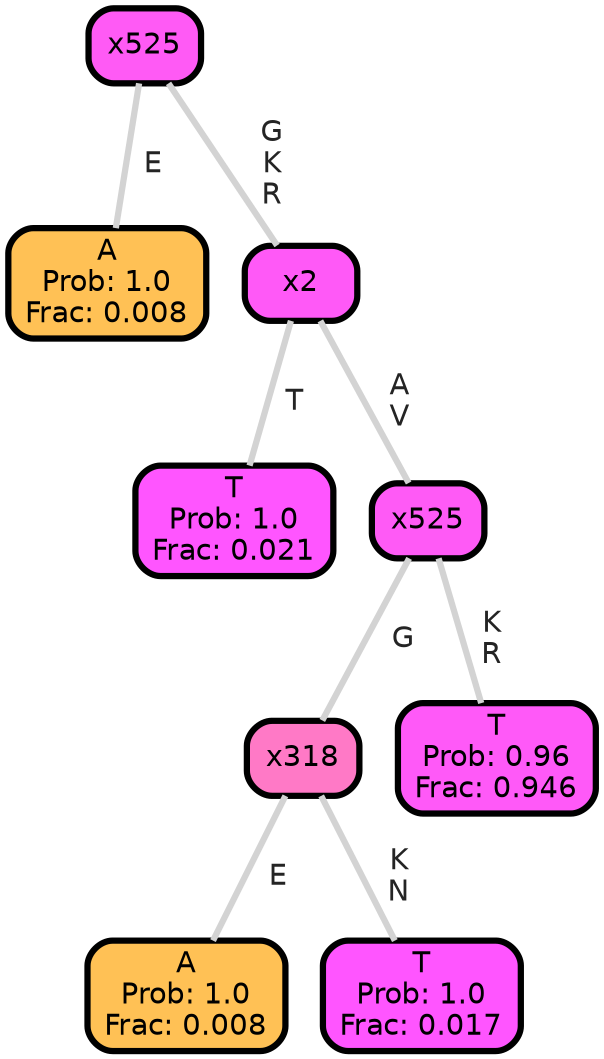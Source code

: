 graph Tree {
node [shape=box, style="filled, rounded",color="black",penwidth="3",fontcolor="black",                 fontname=helvetica] ;
graph [ranksep="0 equally", splines=straight,                 bgcolor=transparent, dpi=200] ;
edge [fontname=helvetica, fontweight=bold,fontcolor=grey14,color=lightgray] ;
0 [label="A
Prob: 1.0
Frac: 0.008", fillcolor="#ffc155"] ;
1 [label="x525", fillcolor="#ff5af5"] ;
2 [label="T
Prob: 1.0
Frac: 0.021", fillcolor="#ff55ff"] ;
3 [label="x2", fillcolor="#ff59f7"] ;
4 [label="A
Prob: 1.0
Frac: 0.008", fillcolor="#ffc155"] ;
5 [label="x318", fillcolor="#ff79c6"] ;
6 [label="T
Prob: 1.0
Frac: 0.017", fillcolor="#ff55ff"] ;
7 [label="x525", fillcolor="#ff5af6"] ;
8 [label="T
Prob: 0.96
Frac: 0.946", fillcolor="#ff59f8"] ;
1 -- 0 [label=" E",penwidth=3] ;
1 -- 3 [label=" G\n K\n R",penwidth=3] ;
3 -- 2 [label=" T",penwidth=3] ;
3 -- 7 [label=" A\n V",penwidth=3] ;
5 -- 4 [label=" E",penwidth=3] ;
5 -- 6 [label=" K\n N",penwidth=3] ;
7 -- 5 [label=" G",penwidth=3] ;
7 -- 8 [label=" K\n R",penwidth=3] ;
{rank = same;}}